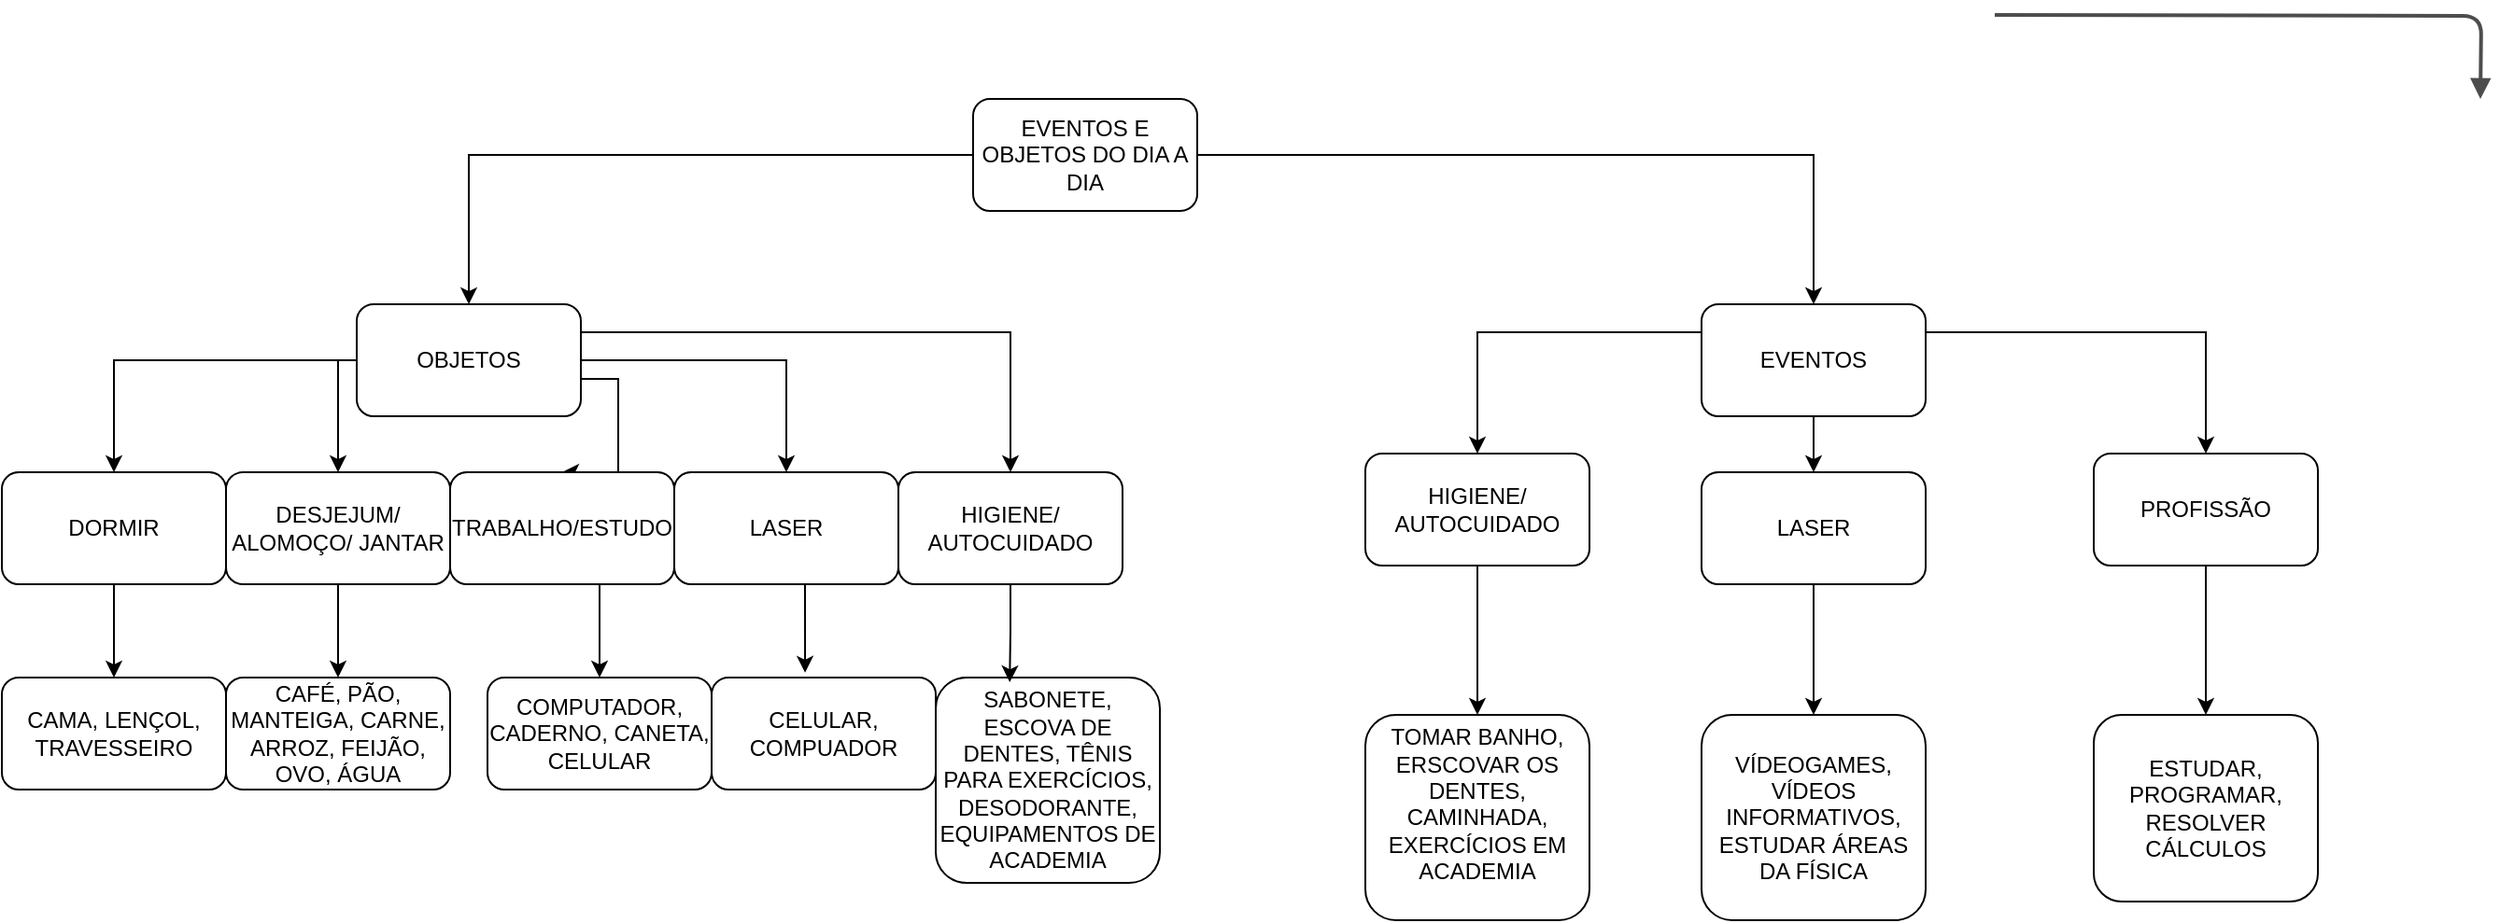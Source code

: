 <mxfile version="24.7.17">
  <diagram name="Page-1" id="19d8dcba-68ad-dc05-1034-9cf7b2a963f6">
    <mxGraphModel dx="1290" dy="603" grid="1" gridSize="10" guides="1" tooltips="1" connect="1" arrows="1" fold="1" page="1" pageScale="1" pageWidth="1100" pageHeight="850" background="none" math="0" shadow="0">
      <root>
        <mxCell id="0" />
        <mxCell id="1" parent="0" />
        <mxCell id="218ae93e1282097f-44" value="" style="edgeStyle=orthogonalEdgeStyle;rounded=1;html=1;labelBackgroundColor=none;endArrow=block;endFill=1;strokeColor=#4D4D4D;strokeWidth=2;fontFamily=Verdana;fontSize=12;fontStyle=1" parent="1" edge="1">
          <mxGeometry relative="1" as="geometry">
            <mxPoint x="1087" y="165" as="sourcePoint" />
            <mxPoint x="1347" y="210" as="targetPoint" />
          </mxGeometry>
        </mxCell>
        <mxCell id="62z8tC1yZcP_8gXrRFcn-4" style="edgeStyle=orthogonalEdgeStyle;rounded=0;orthogonalLoop=1;jettySize=auto;html=1;exitX=0;exitY=0.5;exitDx=0;exitDy=0;entryX=0.5;entryY=0;entryDx=0;entryDy=0;" edge="1" parent="1" source="62z8tC1yZcP_8gXrRFcn-1" target="62z8tC1yZcP_8gXrRFcn-2">
          <mxGeometry relative="1" as="geometry" />
        </mxCell>
        <mxCell id="62z8tC1yZcP_8gXrRFcn-24" style="edgeStyle=orthogonalEdgeStyle;rounded=0;orthogonalLoop=1;jettySize=auto;html=1;exitX=1;exitY=0.5;exitDx=0;exitDy=0;" edge="1" parent="1" source="62z8tC1yZcP_8gXrRFcn-1" target="62z8tC1yZcP_8gXrRFcn-23">
          <mxGeometry relative="1" as="geometry" />
        </mxCell>
        <mxCell id="62z8tC1yZcP_8gXrRFcn-1" value="&lt;font style=&quot;vertical-align: inherit;&quot;&gt;&lt;font style=&quot;vertical-align: inherit;&quot;&gt;EVENTOS E OBJETOS DO DIA A DIA&lt;/font&gt;&lt;/font&gt;" style="rounded=1;whiteSpace=wrap;html=1;" vertex="1" parent="1">
          <mxGeometry x="540" y="210" width="120" height="60" as="geometry" />
        </mxCell>
        <mxCell id="62z8tC1yZcP_8gXrRFcn-7" style="edgeStyle=orthogonalEdgeStyle;rounded=0;orthogonalLoop=1;jettySize=auto;html=1;exitX=0;exitY=0.5;exitDx=0;exitDy=0;entryX=0.5;entryY=0;entryDx=0;entryDy=0;" edge="1" parent="1" source="62z8tC1yZcP_8gXrRFcn-2" target="62z8tC1yZcP_8gXrRFcn-5">
          <mxGeometry relative="1" as="geometry" />
        </mxCell>
        <mxCell id="62z8tC1yZcP_8gXrRFcn-11" style="edgeStyle=orthogonalEdgeStyle;rounded=0;orthogonalLoop=1;jettySize=auto;html=1;exitX=0.5;exitY=1;exitDx=0;exitDy=0;entryX=0.5;entryY=0;entryDx=0;entryDy=0;" edge="1" parent="1" source="62z8tC1yZcP_8gXrRFcn-2" target="62z8tC1yZcP_8gXrRFcn-10">
          <mxGeometry relative="1" as="geometry">
            <Array as="points">
              <mxPoint x="270" y="350" />
              <mxPoint x="200" y="350" />
            </Array>
          </mxGeometry>
        </mxCell>
        <mxCell id="62z8tC1yZcP_8gXrRFcn-15" style="edgeStyle=orthogonalEdgeStyle;rounded=0;orthogonalLoop=1;jettySize=auto;html=1;exitX=1;exitY=0.5;exitDx=0;exitDy=0;entryX=0.5;entryY=0;entryDx=0;entryDy=0;" edge="1" parent="1" source="62z8tC1yZcP_8gXrRFcn-2" target="62z8tC1yZcP_8gXrRFcn-14">
          <mxGeometry relative="1" as="geometry">
            <Array as="points">
              <mxPoint x="330" y="360" />
              <mxPoint x="350" y="360" />
              <mxPoint x="350" y="410" />
            </Array>
          </mxGeometry>
        </mxCell>
        <mxCell id="62z8tC1yZcP_8gXrRFcn-19" style="edgeStyle=orthogonalEdgeStyle;rounded=0;orthogonalLoop=1;jettySize=auto;html=1;exitX=1;exitY=0.5;exitDx=0;exitDy=0;" edge="1" parent="1" source="62z8tC1yZcP_8gXrRFcn-2" target="62z8tC1yZcP_8gXrRFcn-18">
          <mxGeometry relative="1" as="geometry" />
        </mxCell>
        <mxCell id="62z8tC1yZcP_8gXrRFcn-36" style="edgeStyle=orthogonalEdgeStyle;rounded=0;orthogonalLoop=1;jettySize=auto;html=1;exitX=1;exitY=0.25;exitDx=0;exitDy=0;" edge="1" parent="1" source="62z8tC1yZcP_8gXrRFcn-2" target="62z8tC1yZcP_8gXrRFcn-35">
          <mxGeometry relative="1" as="geometry" />
        </mxCell>
        <mxCell id="62z8tC1yZcP_8gXrRFcn-2" value="&lt;font style=&quot;vertical-align: inherit;&quot;&gt;&lt;font style=&quot;vertical-align: inherit;&quot;&gt;OBJETOS&lt;/font&gt;&lt;/font&gt;" style="rounded=1;whiteSpace=wrap;html=1;" vertex="1" parent="1">
          <mxGeometry x="210" y="320" width="120" height="60" as="geometry" />
        </mxCell>
        <mxCell id="62z8tC1yZcP_8gXrRFcn-8" style="edgeStyle=orthogonalEdgeStyle;rounded=0;orthogonalLoop=1;jettySize=auto;html=1;exitX=0.5;exitY=1;exitDx=0;exitDy=0;entryX=0.5;entryY=0;entryDx=0;entryDy=0;" edge="1" parent="1" source="62z8tC1yZcP_8gXrRFcn-5" target="62z8tC1yZcP_8gXrRFcn-6">
          <mxGeometry relative="1" as="geometry" />
        </mxCell>
        <mxCell id="62z8tC1yZcP_8gXrRFcn-5" value="&lt;font style=&quot;vertical-align: inherit;&quot;&gt;&lt;font style=&quot;vertical-align: inherit;&quot;&gt;&lt;font style=&quot;vertical-align: inherit;&quot;&gt;&lt;font style=&quot;vertical-align: inherit;&quot;&gt;DORMIR&lt;/font&gt;&lt;/font&gt;&lt;/font&gt;&lt;/font&gt;" style="rounded=1;whiteSpace=wrap;html=1;" vertex="1" parent="1">
          <mxGeometry x="20" y="410" width="120" height="60" as="geometry" />
        </mxCell>
        <mxCell id="62z8tC1yZcP_8gXrRFcn-6" value="&lt;font style=&quot;vertical-align: inherit;&quot;&gt;&lt;font style=&quot;vertical-align: inherit;&quot;&gt;CAMA, LENÇOL, TRAVESSEIRO&lt;/font&gt;&lt;/font&gt;" style="rounded=1;whiteSpace=wrap;html=1;" vertex="1" parent="1">
          <mxGeometry x="20" y="520" width="120" height="60" as="geometry" />
        </mxCell>
        <mxCell id="62z8tC1yZcP_8gXrRFcn-13" style="edgeStyle=orthogonalEdgeStyle;rounded=0;orthogonalLoop=1;jettySize=auto;html=1;exitX=0.5;exitY=1;exitDx=0;exitDy=0;" edge="1" parent="1" source="62z8tC1yZcP_8gXrRFcn-10" target="62z8tC1yZcP_8gXrRFcn-12">
          <mxGeometry relative="1" as="geometry" />
        </mxCell>
        <mxCell id="62z8tC1yZcP_8gXrRFcn-10" value="&lt;font style=&quot;vertical-align: inherit;&quot;&gt;&lt;font style=&quot;vertical-align: inherit;&quot;&gt;DESJEJUM/ ALOMOÇO/ JANTAR&lt;/font&gt;&lt;/font&gt;" style="rounded=1;whiteSpace=wrap;html=1;" vertex="1" parent="1">
          <mxGeometry x="140" y="410" width="120" height="60" as="geometry" />
        </mxCell>
        <mxCell id="62z8tC1yZcP_8gXrRFcn-12" value="&lt;font style=&quot;vertical-align: inherit;&quot;&gt;&lt;font style=&quot;vertical-align: inherit;&quot;&gt;&lt;font style=&quot;vertical-align: inherit;&quot;&gt;&lt;font style=&quot;vertical-align: inherit;&quot;&gt;CAFÉ, PÃO, MANTEIGA, CARNE, ARROZ, FEIJÃO, OVO, ÁGUA&lt;/font&gt;&lt;/font&gt;&lt;/font&gt;&lt;/font&gt;" style="rounded=1;whiteSpace=wrap;html=1;" vertex="1" parent="1">
          <mxGeometry x="140" y="520" width="120" height="60" as="geometry" />
        </mxCell>
        <mxCell id="62z8tC1yZcP_8gXrRFcn-17" style="edgeStyle=orthogonalEdgeStyle;rounded=0;orthogonalLoop=1;jettySize=auto;html=1;exitX=0.5;exitY=1;exitDx=0;exitDy=0;" edge="1" parent="1" source="62z8tC1yZcP_8gXrRFcn-14" target="62z8tC1yZcP_8gXrRFcn-16">
          <mxGeometry relative="1" as="geometry">
            <Array as="points">
              <mxPoint x="340" y="470" />
            </Array>
          </mxGeometry>
        </mxCell>
        <mxCell id="62z8tC1yZcP_8gXrRFcn-14" value="&lt;font style=&quot;vertical-align: inherit;&quot;&gt;&lt;font style=&quot;vertical-align: inherit;&quot;&gt;TRABALHO/ESTUDO&lt;/font&gt;&lt;/font&gt;" style="rounded=1;whiteSpace=wrap;html=1;" vertex="1" parent="1">
          <mxGeometry x="260" y="410" width="120" height="60" as="geometry" />
        </mxCell>
        <mxCell id="62z8tC1yZcP_8gXrRFcn-16" value="&lt;font style=&quot;vertical-align: inherit;&quot;&gt;&lt;font style=&quot;vertical-align: inherit;&quot;&gt;&lt;font style=&quot;vertical-align: inherit;&quot;&gt;&lt;font style=&quot;vertical-align: inherit;&quot;&gt;COMPUTADOR, CADERNO, CANETA, CELULAR&lt;/font&gt;&lt;/font&gt;&lt;/font&gt;&lt;/font&gt;" style="rounded=1;whiteSpace=wrap;html=1;" vertex="1" parent="1">
          <mxGeometry x="280" y="520" width="120" height="60" as="geometry" />
        </mxCell>
        <mxCell id="62z8tC1yZcP_8gXrRFcn-18" value="&lt;font style=&quot;vertical-align: inherit;&quot;&gt;&lt;font style=&quot;vertical-align: inherit;&quot;&gt;LASER&lt;/font&gt;&lt;/font&gt;" style="rounded=1;whiteSpace=wrap;html=1;" vertex="1" parent="1">
          <mxGeometry x="380" y="410" width="120" height="60" as="geometry" />
        </mxCell>
        <mxCell id="62z8tC1yZcP_8gXrRFcn-20" value="&lt;font style=&quot;vertical-align: inherit;&quot;&gt;&lt;font style=&quot;vertical-align: inherit;&quot;&gt;CELULAR, COMPUADOR&lt;/font&gt;&lt;/font&gt;" style="rounded=1;whiteSpace=wrap;html=1;" vertex="1" parent="1">
          <mxGeometry x="400" y="520" width="120" height="60" as="geometry" />
        </mxCell>
        <mxCell id="62z8tC1yZcP_8gXrRFcn-21" style="edgeStyle=orthogonalEdgeStyle;rounded=0;orthogonalLoop=1;jettySize=auto;html=1;exitX=0.5;exitY=1;exitDx=0;exitDy=0;entryX=0.417;entryY=-0.043;entryDx=0;entryDy=0;entryPerimeter=0;" edge="1" parent="1" source="62z8tC1yZcP_8gXrRFcn-18" target="62z8tC1yZcP_8gXrRFcn-20">
          <mxGeometry relative="1" as="geometry">
            <Array as="points">
              <mxPoint x="450" y="470" />
            </Array>
          </mxGeometry>
        </mxCell>
        <mxCell id="62z8tC1yZcP_8gXrRFcn-26" style="edgeStyle=orthogonalEdgeStyle;rounded=0;orthogonalLoop=1;jettySize=auto;html=1;exitX=1;exitY=0.25;exitDx=0;exitDy=0;" edge="1" parent="1" source="62z8tC1yZcP_8gXrRFcn-23" target="62z8tC1yZcP_8gXrRFcn-25">
          <mxGeometry relative="1" as="geometry" />
        </mxCell>
        <mxCell id="62z8tC1yZcP_8gXrRFcn-32" style="edgeStyle=orthogonalEdgeStyle;rounded=0;orthogonalLoop=1;jettySize=auto;html=1;exitX=0;exitY=0.25;exitDx=0;exitDy=0;" edge="1" parent="1" source="62z8tC1yZcP_8gXrRFcn-23" target="62z8tC1yZcP_8gXrRFcn-31">
          <mxGeometry relative="1" as="geometry" />
        </mxCell>
        <mxCell id="62z8tC1yZcP_8gXrRFcn-46" style="edgeStyle=orthogonalEdgeStyle;rounded=0;orthogonalLoop=1;jettySize=auto;html=1;exitX=0.5;exitY=1;exitDx=0;exitDy=0;entryX=0.5;entryY=0;entryDx=0;entryDy=0;" edge="1" parent="1" source="62z8tC1yZcP_8gXrRFcn-23" target="62z8tC1yZcP_8gXrRFcn-42">
          <mxGeometry relative="1" as="geometry" />
        </mxCell>
        <mxCell id="62z8tC1yZcP_8gXrRFcn-23" value="&lt;font style=&quot;vertical-align: inherit;&quot;&gt;&lt;font style=&quot;vertical-align: inherit;&quot;&gt;EVENTOS&lt;/font&gt;&lt;/font&gt;" style="rounded=1;whiteSpace=wrap;html=1;" vertex="1" parent="1">
          <mxGeometry x="930" y="320" width="120" height="60" as="geometry" />
        </mxCell>
        <mxCell id="62z8tC1yZcP_8gXrRFcn-48" style="edgeStyle=orthogonalEdgeStyle;rounded=0;orthogonalLoop=1;jettySize=auto;html=1;exitX=0.5;exitY=1;exitDx=0;exitDy=0;entryX=0.5;entryY=0;entryDx=0;entryDy=0;" edge="1" parent="1" source="62z8tC1yZcP_8gXrRFcn-25" target="62z8tC1yZcP_8gXrRFcn-47">
          <mxGeometry relative="1" as="geometry" />
        </mxCell>
        <mxCell id="62z8tC1yZcP_8gXrRFcn-25" value="PROFISSÃO" style="rounded=1;whiteSpace=wrap;html=1;" vertex="1" parent="1">
          <mxGeometry x="1140" y="400" width="120" height="60" as="geometry" />
        </mxCell>
        <mxCell id="62z8tC1yZcP_8gXrRFcn-41" style="edgeStyle=orthogonalEdgeStyle;rounded=0;orthogonalLoop=1;jettySize=auto;html=1;exitX=0.5;exitY=1;exitDx=0;exitDy=0;entryX=0.5;entryY=0;entryDx=0;entryDy=0;" edge="1" parent="1" source="62z8tC1yZcP_8gXrRFcn-31" target="62z8tC1yZcP_8gXrRFcn-40">
          <mxGeometry relative="1" as="geometry" />
        </mxCell>
        <mxCell id="62z8tC1yZcP_8gXrRFcn-31" value="HIGIENE/&lt;div&gt;AUTOCUIDADO&lt;/div&gt;" style="rounded=1;whiteSpace=wrap;html=1;" vertex="1" parent="1">
          <mxGeometry x="750" y="400" width="120" height="60" as="geometry" />
        </mxCell>
        <mxCell id="62z8tC1yZcP_8gXrRFcn-35" value="HIGIENE/&lt;div&gt;AUTOCUIDADO&lt;/div&gt;" style="rounded=1;whiteSpace=wrap;html=1;" vertex="1" parent="1">
          <mxGeometry x="500" y="410" width="120" height="60" as="geometry" />
        </mxCell>
        <mxCell id="62z8tC1yZcP_8gXrRFcn-37" value="SABONETE, ESCOVA DE DENTES, TÊNIS PARA EXERCÍCIOS, DESODORANTE,&lt;br&gt;EQUIPAMENTOS DE ACADEMIA" style="rounded=1;whiteSpace=wrap;html=1;" vertex="1" parent="1">
          <mxGeometry x="520" y="520" width="120" height="110" as="geometry" />
        </mxCell>
        <mxCell id="62z8tC1yZcP_8gXrRFcn-38" style="edgeStyle=orthogonalEdgeStyle;rounded=0;orthogonalLoop=1;jettySize=auto;html=1;exitX=0.5;exitY=1;exitDx=0;exitDy=0;entryX=0.33;entryY=0.023;entryDx=0;entryDy=0;entryPerimeter=0;" edge="1" parent="1" source="62z8tC1yZcP_8gXrRFcn-35" target="62z8tC1yZcP_8gXrRFcn-37">
          <mxGeometry relative="1" as="geometry" />
        </mxCell>
        <mxCell id="62z8tC1yZcP_8gXrRFcn-40" value="&lt;div&gt;TOMAR BANHO, ERSCOVAR OS DENTES, CAMINHADA, EXERCÍCIOS EM ACADEMIA&lt;div&gt;&lt;br&gt;&lt;/div&gt;&lt;/div&gt;" style="rounded=1;whiteSpace=wrap;html=1;" vertex="1" parent="1">
          <mxGeometry x="750" y="540" width="120" height="110" as="geometry" />
        </mxCell>
        <mxCell id="62z8tC1yZcP_8gXrRFcn-44" style="edgeStyle=orthogonalEdgeStyle;rounded=0;orthogonalLoop=1;jettySize=auto;html=1;exitX=0.5;exitY=1;exitDx=0;exitDy=0;" edge="1" parent="1" source="62z8tC1yZcP_8gXrRFcn-42" target="62z8tC1yZcP_8gXrRFcn-43">
          <mxGeometry relative="1" as="geometry" />
        </mxCell>
        <mxCell id="62z8tC1yZcP_8gXrRFcn-42" value="LASER" style="rounded=1;whiteSpace=wrap;html=1;" vertex="1" parent="1">
          <mxGeometry x="930" y="410" width="120" height="60" as="geometry" />
        </mxCell>
        <mxCell id="62z8tC1yZcP_8gXrRFcn-43" value="VÍDEOGAMES, VÍDEOS INFORMATIVOS, ESTUDAR ÁREAS DA FÍSICA" style="rounded=1;whiteSpace=wrap;html=1;" vertex="1" parent="1">
          <mxGeometry x="930" y="540" width="120" height="110" as="geometry" />
        </mxCell>
        <mxCell id="62z8tC1yZcP_8gXrRFcn-47" value="ESTUDAR, PROGRAMAR, RESOLVER CÁLCULOS" style="rounded=1;whiteSpace=wrap;html=1;" vertex="1" parent="1">
          <mxGeometry x="1140" y="540" width="120" height="100" as="geometry" />
        </mxCell>
      </root>
    </mxGraphModel>
  </diagram>
</mxfile>
